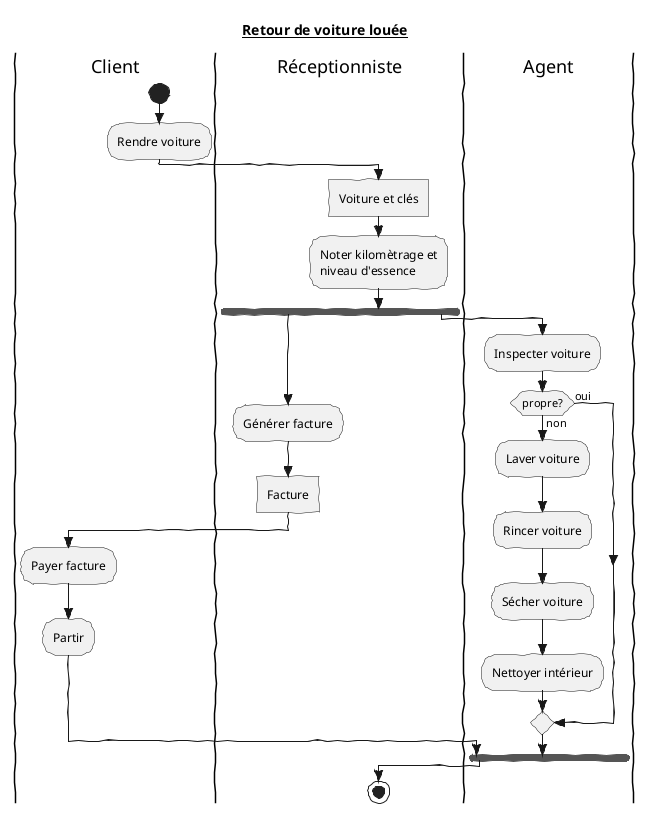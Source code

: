 @startuml Diagramme activite
skinparam style strictuml
skinparam handwritten true
title <u>Retour de voiture louée</u>
|Client|
start
:Rendre voiture;
|Réceptionniste|
:Voiture et clés]
:Noter kilomètrage et
niveau d'essence;
fork
:Générer facture;
:Facture]
|Client|
:Payer facture;
:Partir;
|Agent|
fork again
:Inspecter voiture;
if (propre?) then (oui)
else (non)
 :Laver voiture;
 :Rincer voiture;
 :Sécher voiture;
 :Nettoyer intérieur;
endif
end fork
|Réceptionniste|
stop
@enduml